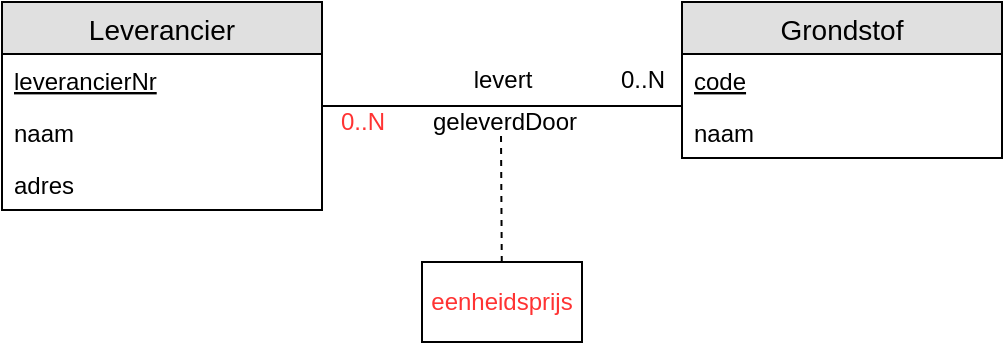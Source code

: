 <mxfile version="12.1.0" type="device" pages="1"><diagram id="USRimvOv3lP4tVwgqeB9" name="Page-1"><mxGraphModel dx="975" dy="716" grid="1" gridSize="10" guides="1" tooltips="1" connect="1" arrows="1" fold="1" page="1" pageScale="1" pageWidth="850" pageHeight="1100" math="0" shadow="0"><root><mxCell id="0"/><mxCell id="1" parent="0"/><mxCell id="BrpdMpULFXlh7TWFluzC-9" style="edgeStyle=orthogonalEdgeStyle;rounded=0;orthogonalLoop=1;jettySize=auto;html=1;endArrow=none;endFill=0;" parent="1" source="BrpdMpULFXlh7TWFluzC-1" target="BrpdMpULFXlh7TWFluzC-5" edge="1"><mxGeometry relative="1" as="geometry"><Array as="points"><mxPoint x="420" y="232"/><mxPoint x="420" y="232"/></Array></mxGeometry></mxCell><mxCell id="BrpdMpULFXlh7TWFluzC-10" value="levert" style="text;html=1;resizable=0;points=[];align=center;verticalAlign=middle;labelBackgroundColor=#ffffff;" parent="BrpdMpULFXlh7TWFluzC-9" vertex="1" connectable="0"><mxGeometry x="-0.173" relative="1" as="geometry"><mxPoint x="15.5" y="-13" as="offset"/></mxGeometry></mxCell><mxCell id="BrpdMpULFXlh7TWFluzC-11" value="geleverdDoor" style="text;html=1;resizable=0;points=[];align=center;verticalAlign=middle;labelBackgroundColor=#ffffff;" parent="BrpdMpULFXlh7TWFluzC-9" vertex="1" connectable="0"><mxGeometry x="0.087" y="1" relative="1" as="geometry"><mxPoint x="-7.5" y="9" as="offset"/></mxGeometry></mxCell><mxCell id="BrpdMpULFXlh7TWFluzC-12" value="0..N" style="text;html=1;resizable=0;points=[];align=center;verticalAlign=middle;labelBackgroundColor=#ffffff;" parent="BrpdMpULFXlh7TWFluzC-9" vertex="1" connectable="0"><mxGeometry x="0.849" y="1" relative="1" as="geometry"><mxPoint x="-6.5" y="-12" as="offset"/></mxGeometry></mxCell><mxCell id="BrpdMpULFXlh7TWFluzC-13" value="0..N" style="text;html=1;resizable=0;points=[];align=center;verticalAlign=middle;labelBackgroundColor=#ffffff;fontColor=#FF3333;" parent="BrpdMpULFXlh7TWFluzC-9" vertex="1" connectable="0"><mxGeometry x="-0.833" y="1" relative="1" as="geometry"><mxPoint x="5" y="9" as="offset"/></mxGeometry></mxCell><mxCell id="BrpdMpULFXlh7TWFluzC-1" value="Leverancier" style="swimlane;fontStyle=0;childLayout=stackLayout;horizontal=1;startSize=26;fillColor=#e0e0e0;horizontalStack=0;resizeParent=1;resizeParentMax=0;resizeLast=0;collapsible=1;marginBottom=0;swimlaneFillColor=#ffffff;align=center;fontSize=14;" parent="1" vertex="1"><mxGeometry x="110" y="180" width="160" height="104" as="geometry"/></mxCell><mxCell id="BrpdMpULFXlh7TWFluzC-2" value="leverancierNr" style="text;strokeColor=none;fillColor=none;spacingLeft=4;spacingRight=4;overflow=hidden;rotatable=0;points=[[0,0.5],[1,0.5]];portConstraint=eastwest;fontSize=12;fontStyle=4" parent="BrpdMpULFXlh7TWFluzC-1" vertex="1"><mxGeometry y="26" width="160" height="26" as="geometry"/></mxCell><mxCell id="BrpdMpULFXlh7TWFluzC-3" value="naam" style="text;strokeColor=none;fillColor=none;spacingLeft=4;spacingRight=4;overflow=hidden;rotatable=0;points=[[0,0.5],[1,0.5]];portConstraint=eastwest;fontSize=12;" parent="BrpdMpULFXlh7TWFluzC-1" vertex="1"><mxGeometry y="52" width="160" height="26" as="geometry"/></mxCell><mxCell id="BrpdMpULFXlh7TWFluzC-4" value="adres" style="text;strokeColor=none;fillColor=none;spacingLeft=4;spacingRight=4;overflow=hidden;rotatable=0;points=[[0,0.5],[1,0.5]];portConstraint=eastwest;fontSize=12;" parent="BrpdMpULFXlh7TWFluzC-1" vertex="1"><mxGeometry y="78" width="160" height="26" as="geometry"/></mxCell><mxCell id="BrpdMpULFXlh7TWFluzC-5" value="Grondstof" style="swimlane;fontStyle=0;childLayout=stackLayout;horizontal=1;startSize=26;fillColor=#e0e0e0;horizontalStack=0;resizeParent=1;resizeParentMax=0;resizeLast=0;collapsible=1;marginBottom=0;swimlaneFillColor=#ffffff;align=center;fontSize=14;" parent="1" vertex="1"><mxGeometry x="450" y="180" width="160" height="78" as="geometry"/></mxCell><mxCell id="BrpdMpULFXlh7TWFluzC-6" value="code" style="text;strokeColor=none;fillColor=none;spacingLeft=4;spacingRight=4;overflow=hidden;rotatable=0;points=[[0,0.5],[1,0.5]];portConstraint=eastwest;fontSize=12;fontStyle=4" parent="BrpdMpULFXlh7TWFluzC-5" vertex="1"><mxGeometry y="26" width="160" height="26" as="geometry"/></mxCell><mxCell id="BrpdMpULFXlh7TWFluzC-7" value="naam" style="text;strokeColor=none;fillColor=none;spacingLeft=4;spacingRight=4;overflow=hidden;rotatable=0;points=[[0,0.5],[1,0.5]];portConstraint=eastwest;fontSize=12;" parent="BrpdMpULFXlh7TWFluzC-5" vertex="1"><mxGeometry y="52" width="160" height="26" as="geometry"/></mxCell><mxCell id="8JpRajN25cgCNfCcnkG0-1" value="" style="endArrow=none;dashed=1;html=1;fontColor=#FF3333;" edge="1" parent="1" source="8JpRajN25cgCNfCcnkG0-2"><mxGeometry width="50" height="50" relative="1" as="geometry"><mxPoint x="359.5" y="309" as="sourcePoint"/><mxPoint x="359.5" y="245" as="targetPoint"/></mxGeometry></mxCell><mxCell id="8JpRajN25cgCNfCcnkG0-2" value="eenheidsprijs" style="rounded=0;whiteSpace=wrap;html=1;fontColor=#FF3333;" vertex="1" parent="1"><mxGeometry x="320" y="310" width="80" height="40" as="geometry"/></mxCell></root></mxGraphModel></diagram></mxfile>